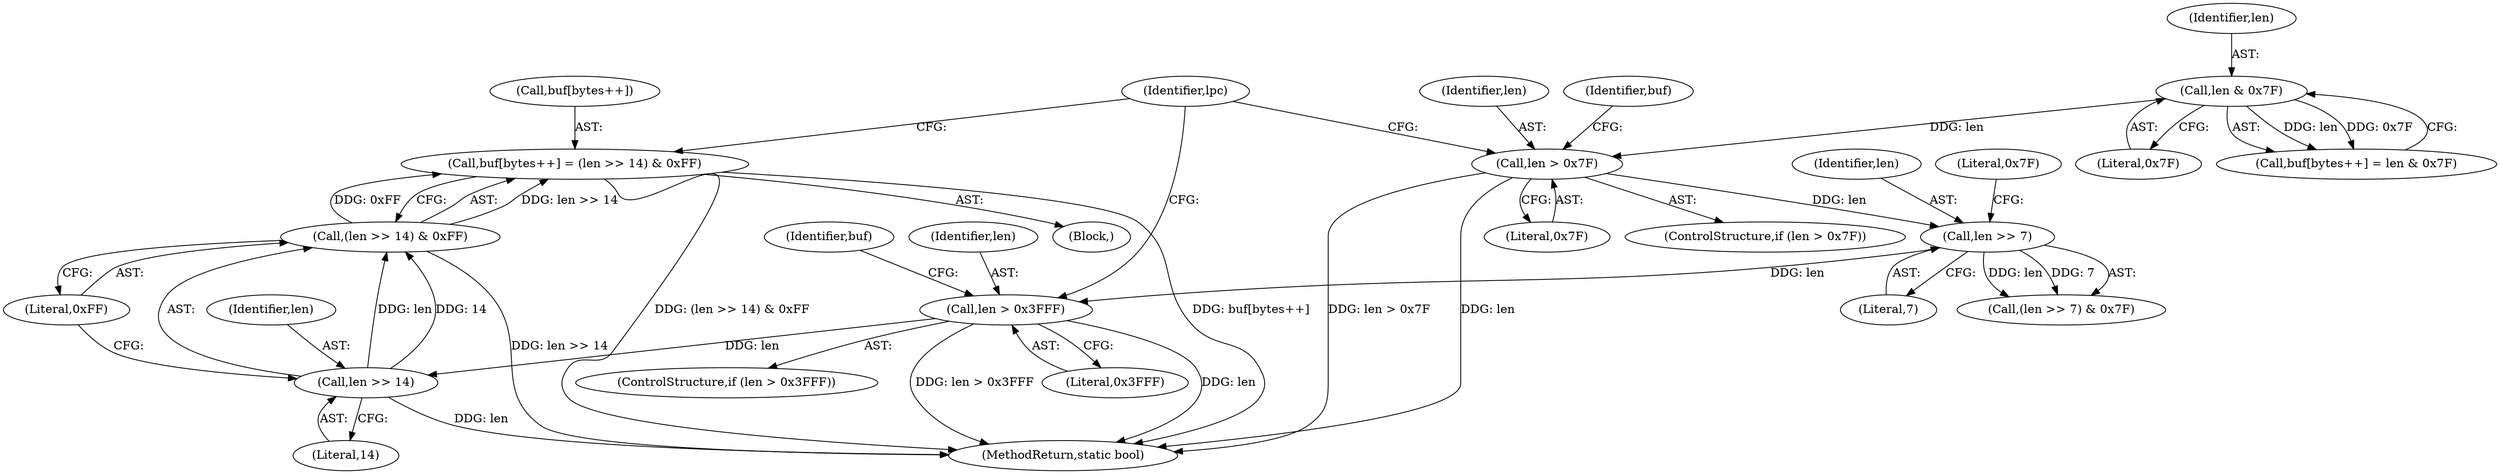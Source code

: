digraph "0_qemu_9f64916da20eea67121d544698676295bbb105a7_0@array" {
"1000617" [label="(Call,buf[bytes++] = (len >> 14) & 0xFF)"];
"1000622" [label="(Call,(len >> 14) & 0xFF)"];
"1000623" [label="(Call,len >> 14)"];
"1000606" [label="(Call,len > 0x3FFF)"];
"1000601" [label="(Call,len >> 7)"];
"1000584" [label="(Call,len > 0x7F)"];
"1000580" [label="(Call,len & 0x7F)"];
"1000590" [label="(Identifier,buf)"];
"1000581" [label="(Identifier,len)"];
"1000612" [label="(Identifier,buf)"];
"1000583" [label="(ControlStructure,if (len > 0x7F))"];
"1000618" [label="(Call,buf[bytes++])"];
"1000586" [label="(Literal,0x7F)"];
"1000617" [label="(Call,buf[bytes++] = (len >> 14) & 0xFF)"];
"1000626" [label="(Literal,0xFF)"];
"1000623" [label="(Call,len >> 14)"];
"1000609" [label="(Block,)"];
"1000625" [label="(Literal,14)"];
"1000600" [label="(Call,(len >> 7) & 0x7F)"];
"1000629" [label="(Identifier,lpc)"];
"1000601" [label="(Call,len >> 7)"];
"1000584" [label="(Call,len > 0x7F)"];
"1000580" [label="(Call,len & 0x7F)"];
"1000606" [label="(Call,len > 0x3FFF)"];
"1000602" [label="(Identifier,len)"];
"1000946" [label="(MethodReturn,static bool)"];
"1000622" [label="(Call,(len >> 14) & 0xFF)"];
"1000607" [label="(Identifier,len)"];
"1000582" [label="(Literal,0x7F)"];
"1000604" [label="(Literal,0x7F)"];
"1000603" [label="(Literal,7)"];
"1000575" [label="(Call,buf[bytes++] = len & 0x7F)"];
"1000624" [label="(Identifier,len)"];
"1000605" [label="(ControlStructure,if (len > 0x3FFF))"];
"1000585" [label="(Identifier,len)"];
"1000608" [label="(Literal,0x3FFF)"];
"1000617" -> "1000609"  [label="AST: "];
"1000617" -> "1000622"  [label="CFG: "];
"1000618" -> "1000617"  [label="AST: "];
"1000622" -> "1000617"  [label="AST: "];
"1000629" -> "1000617"  [label="CFG: "];
"1000617" -> "1000946"  [label="DDG: (len >> 14) & 0xFF"];
"1000617" -> "1000946"  [label="DDG: buf[bytes++]"];
"1000622" -> "1000617"  [label="DDG: len >> 14"];
"1000622" -> "1000617"  [label="DDG: 0xFF"];
"1000622" -> "1000626"  [label="CFG: "];
"1000623" -> "1000622"  [label="AST: "];
"1000626" -> "1000622"  [label="AST: "];
"1000622" -> "1000946"  [label="DDG: len >> 14"];
"1000623" -> "1000622"  [label="DDG: len"];
"1000623" -> "1000622"  [label="DDG: 14"];
"1000623" -> "1000625"  [label="CFG: "];
"1000624" -> "1000623"  [label="AST: "];
"1000625" -> "1000623"  [label="AST: "];
"1000626" -> "1000623"  [label="CFG: "];
"1000623" -> "1000946"  [label="DDG: len"];
"1000606" -> "1000623"  [label="DDG: len"];
"1000606" -> "1000605"  [label="AST: "];
"1000606" -> "1000608"  [label="CFG: "];
"1000607" -> "1000606"  [label="AST: "];
"1000608" -> "1000606"  [label="AST: "];
"1000612" -> "1000606"  [label="CFG: "];
"1000629" -> "1000606"  [label="CFG: "];
"1000606" -> "1000946"  [label="DDG: len"];
"1000606" -> "1000946"  [label="DDG: len > 0x3FFF"];
"1000601" -> "1000606"  [label="DDG: len"];
"1000601" -> "1000600"  [label="AST: "];
"1000601" -> "1000603"  [label="CFG: "];
"1000602" -> "1000601"  [label="AST: "];
"1000603" -> "1000601"  [label="AST: "];
"1000604" -> "1000601"  [label="CFG: "];
"1000601" -> "1000600"  [label="DDG: len"];
"1000601" -> "1000600"  [label="DDG: 7"];
"1000584" -> "1000601"  [label="DDG: len"];
"1000584" -> "1000583"  [label="AST: "];
"1000584" -> "1000586"  [label="CFG: "];
"1000585" -> "1000584"  [label="AST: "];
"1000586" -> "1000584"  [label="AST: "];
"1000590" -> "1000584"  [label="CFG: "];
"1000629" -> "1000584"  [label="CFG: "];
"1000584" -> "1000946"  [label="DDG: len > 0x7F"];
"1000584" -> "1000946"  [label="DDG: len"];
"1000580" -> "1000584"  [label="DDG: len"];
"1000580" -> "1000575"  [label="AST: "];
"1000580" -> "1000582"  [label="CFG: "];
"1000581" -> "1000580"  [label="AST: "];
"1000582" -> "1000580"  [label="AST: "];
"1000575" -> "1000580"  [label="CFG: "];
"1000580" -> "1000575"  [label="DDG: len"];
"1000580" -> "1000575"  [label="DDG: 0x7F"];
}
